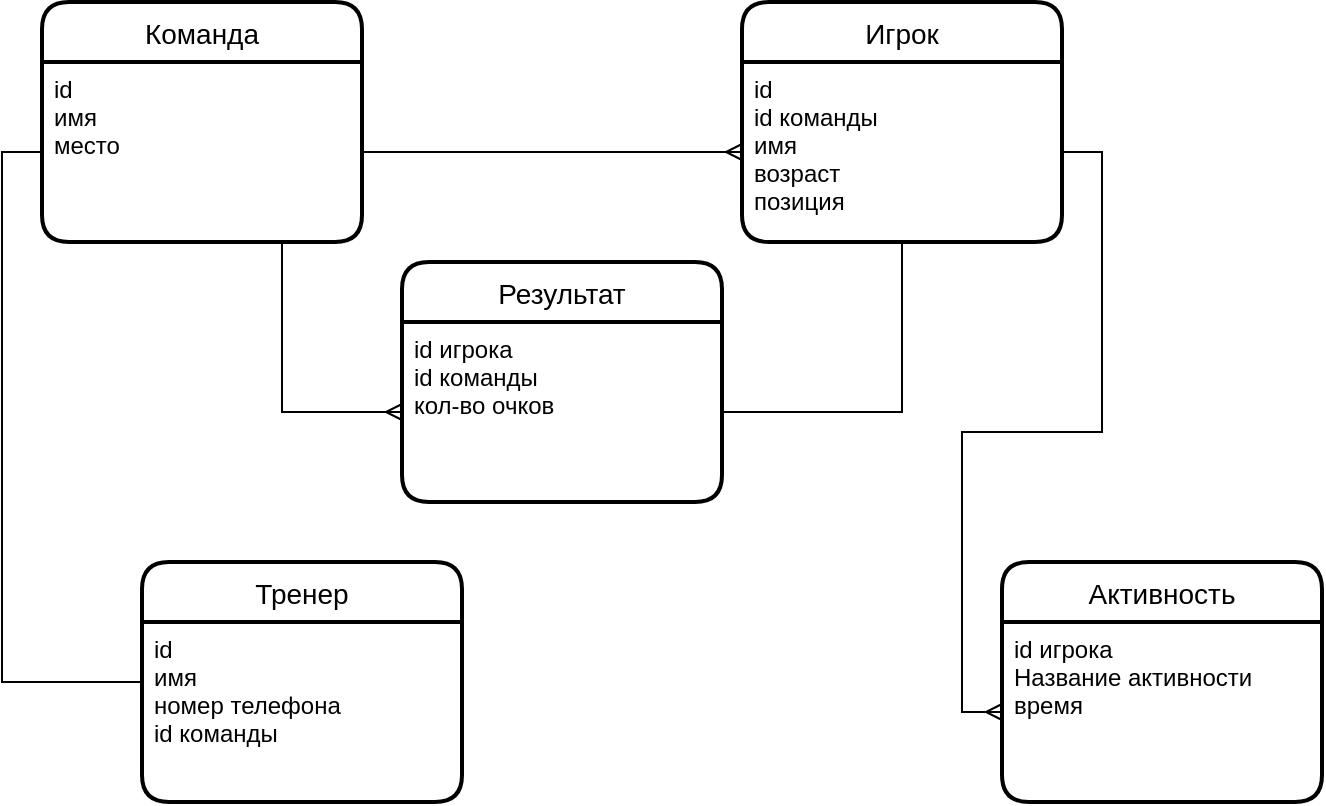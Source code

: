 <mxfile version="18.0.0" type="device"><diagram id="HDGJu7E8fjMYfO8dBhaA" name="Страница 1"><mxGraphModel dx="702" dy="857" grid="1" gridSize="10" guides="1" tooltips="1" connect="1" arrows="1" fold="1" page="1" pageScale="1" pageWidth="1654" pageHeight="1169" math="0" shadow="0"><root><mxCell id="0"/><mxCell id="1" parent="0"/><mxCell id="Q-YLGqycXrfsN26uNiic-1" value="Команда" style="swimlane;childLayout=stackLayout;horizontal=1;startSize=30;horizontalStack=0;rounded=1;fontSize=14;fontStyle=0;strokeWidth=2;resizeParent=0;resizeLast=1;shadow=0;dashed=0;align=center;" parent="1" vertex="1"><mxGeometry x="80" y="120" width="160" height="120" as="geometry"/></mxCell><mxCell id="Q-YLGqycXrfsN26uNiic-2" value="id&#10;имя&#10;место" style="align=left;strokeColor=none;fillColor=none;spacingLeft=4;fontSize=12;verticalAlign=top;resizable=0;rotatable=0;part=1;" parent="Q-YLGqycXrfsN26uNiic-1" vertex="1"><mxGeometry y="30" width="160" height="90" as="geometry"/></mxCell><mxCell id="Q-YLGqycXrfsN26uNiic-4" value="Игрок" style="swimlane;childLayout=stackLayout;horizontal=1;startSize=30;horizontalStack=0;rounded=1;fontSize=14;fontStyle=0;strokeWidth=2;resizeParent=0;resizeLast=1;shadow=0;dashed=0;align=center;" parent="1" vertex="1"><mxGeometry x="430" y="120" width="160" height="120" as="geometry"/></mxCell><mxCell id="Q-YLGqycXrfsN26uNiic-5" value="id&#10;id команды&#10;имя&#10;возраст&#10;позиция" style="align=left;strokeColor=none;fillColor=none;spacingLeft=4;fontSize=12;verticalAlign=top;resizable=0;rotatable=0;part=1;" parent="Q-YLGqycXrfsN26uNiic-4" vertex="1"><mxGeometry y="30" width="160" height="90" as="geometry"/></mxCell><mxCell id="Q-YLGqycXrfsN26uNiic-6" value="Результат" style="swimlane;childLayout=stackLayout;horizontal=1;startSize=30;horizontalStack=0;rounded=1;fontSize=14;fontStyle=0;strokeWidth=2;resizeParent=0;resizeLast=1;shadow=0;dashed=0;align=center;" parent="1" vertex="1"><mxGeometry x="260" y="250" width="160" height="120" as="geometry"/></mxCell><mxCell id="Q-YLGqycXrfsN26uNiic-7" value="id игрока&#10;id команды&#10;кол-во очков" style="align=left;strokeColor=none;fillColor=none;spacingLeft=4;fontSize=12;verticalAlign=top;resizable=0;rotatable=0;part=1;" parent="Q-YLGqycXrfsN26uNiic-6" vertex="1"><mxGeometry y="30" width="160" height="90" as="geometry"/></mxCell><mxCell id="Q-YLGqycXrfsN26uNiic-8" value="Тренер" style="swimlane;childLayout=stackLayout;horizontal=1;startSize=30;horizontalStack=0;rounded=1;fontSize=14;fontStyle=0;strokeWidth=2;resizeParent=0;resizeLast=1;shadow=0;dashed=0;align=center;" parent="1" vertex="1"><mxGeometry x="130" y="400" width="160" height="120" as="geometry"/></mxCell><mxCell id="Q-YLGqycXrfsN26uNiic-9" value="id&#10;имя&#10;номер телефона&#10;id команды" style="align=left;strokeColor=none;fillColor=none;spacingLeft=4;fontSize=12;verticalAlign=top;resizable=0;rotatable=0;part=1;" parent="Q-YLGqycXrfsN26uNiic-8" vertex="1"><mxGeometry y="30" width="160" height="90" as="geometry"/></mxCell><mxCell id="Q-YLGqycXrfsN26uNiic-11" style="edgeStyle=orthogonalEdgeStyle;rounded=0;orthogonalLoop=1;jettySize=auto;html=1;exitX=1;exitY=0.5;exitDx=0;exitDy=0;endArrow=ERmany;endFill=0;" parent="1" source="Q-YLGqycXrfsN26uNiic-2" target="Q-YLGqycXrfsN26uNiic-5" edge="1"><mxGeometry relative="1" as="geometry"/></mxCell><mxCell id="Q-YLGqycXrfsN26uNiic-13" style="edgeStyle=orthogonalEdgeStyle;rounded=0;orthogonalLoop=1;jettySize=auto;html=1;exitX=0;exitY=0.5;exitDx=0;exitDy=0;entryX=0;entryY=0.5;entryDx=0;entryDy=0;endArrow=none;endFill=0;" parent="1" source="Q-YLGqycXrfsN26uNiic-2" target="Q-YLGqycXrfsN26uNiic-8" edge="1"><mxGeometry relative="1" as="geometry"/></mxCell><mxCell id="Q-YLGqycXrfsN26uNiic-15" style="edgeStyle=orthogonalEdgeStyle;rounded=0;orthogonalLoop=1;jettySize=auto;html=1;exitX=0.75;exitY=1;exitDx=0;exitDy=0;entryX=0;entryY=0.5;entryDx=0;entryDy=0;endArrow=ERmany;endFill=0;" parent="1" source="Q-YLGqycXrfsN26uNiic-2" target="Q-YLGqycXrfsN26uNiic-7" edge="1"><mxGeometry relative="1" as="geometry"><Array as="points"><mxPoint x="200" y="325"/></Array></mxGeometry></mxCell><mxCell id="Q-YLGqycXrfsN26uNiic-16" value="Активность" style="swimlane;childLayout=stackLayout;horizontal=1;startSize=30;horizontalStack=0;rounded=1;fontSize=14;fontStyle=0;strokeWidth=2;resizeParent=0;resizeLast=1;shadow=0;dashed=0;align=center;" parent="1" vertex="1"><mxGeometry x="560" y="400" width="160" height="120" as="geometry"/></mxCell><mxCell id="Q-YLGqycXrfsN26uNiic-17" value="id игрока&#10;Название активности&#10;время" style="align=left;strokeColor=none;fillColor=none;spacingLeft=4;fontSize=12;verticalAlign=top;resizable=0;rotatable=0;part=1;" parent="Q-YLGqycXrfsN26uNiic-16" vertex="1"><mxGeometry y="30" width="160" height="90" as="geometry"/></mxCell><mxCell id="Q-YLGqycXrfsN26uNiic-19" style="edgeStyle=orthogonalEdgeStyle;rounded=0;orthogonalLoop=1;jettySize=auto;html=1;exitX=1;exitY=0.5;exitDx=0;exitDy=0;entryX=0;entryY=0.5;entryDx=0;entryDy=0;endArrow=ERmany;endFill=0;" parent="1" source="Q-YLGqycXrfsN26uNiic-5" target="Q-YLGqycXrfsN26uNiic-17" edge="1"><mxGeometry relative="1" as="geometry"/></mxCell><mxCell id="1URXHROCAK1j4yrOkTBF-1" style="edgeStyle=orthogonalEdgeStyle;rounded=0;orthogonalLoop=1;jettySize=auto;html=1;exitX=0.5;exitY=1;exitDx=0;exitDy=0;entryX=1;entryY=0.5;entryDx=0;entryDy=0;endArrow=none;endFill=0;" edge="1" parent="1" source="Q-YLGqycXrfsN26uNiic-5" target="Q-YLGqycXrfsN26uNiic-7"><mxGeometry relative="1" as="geometry"/></mxCell></root></mxGraphModel></diagram></mxfile>